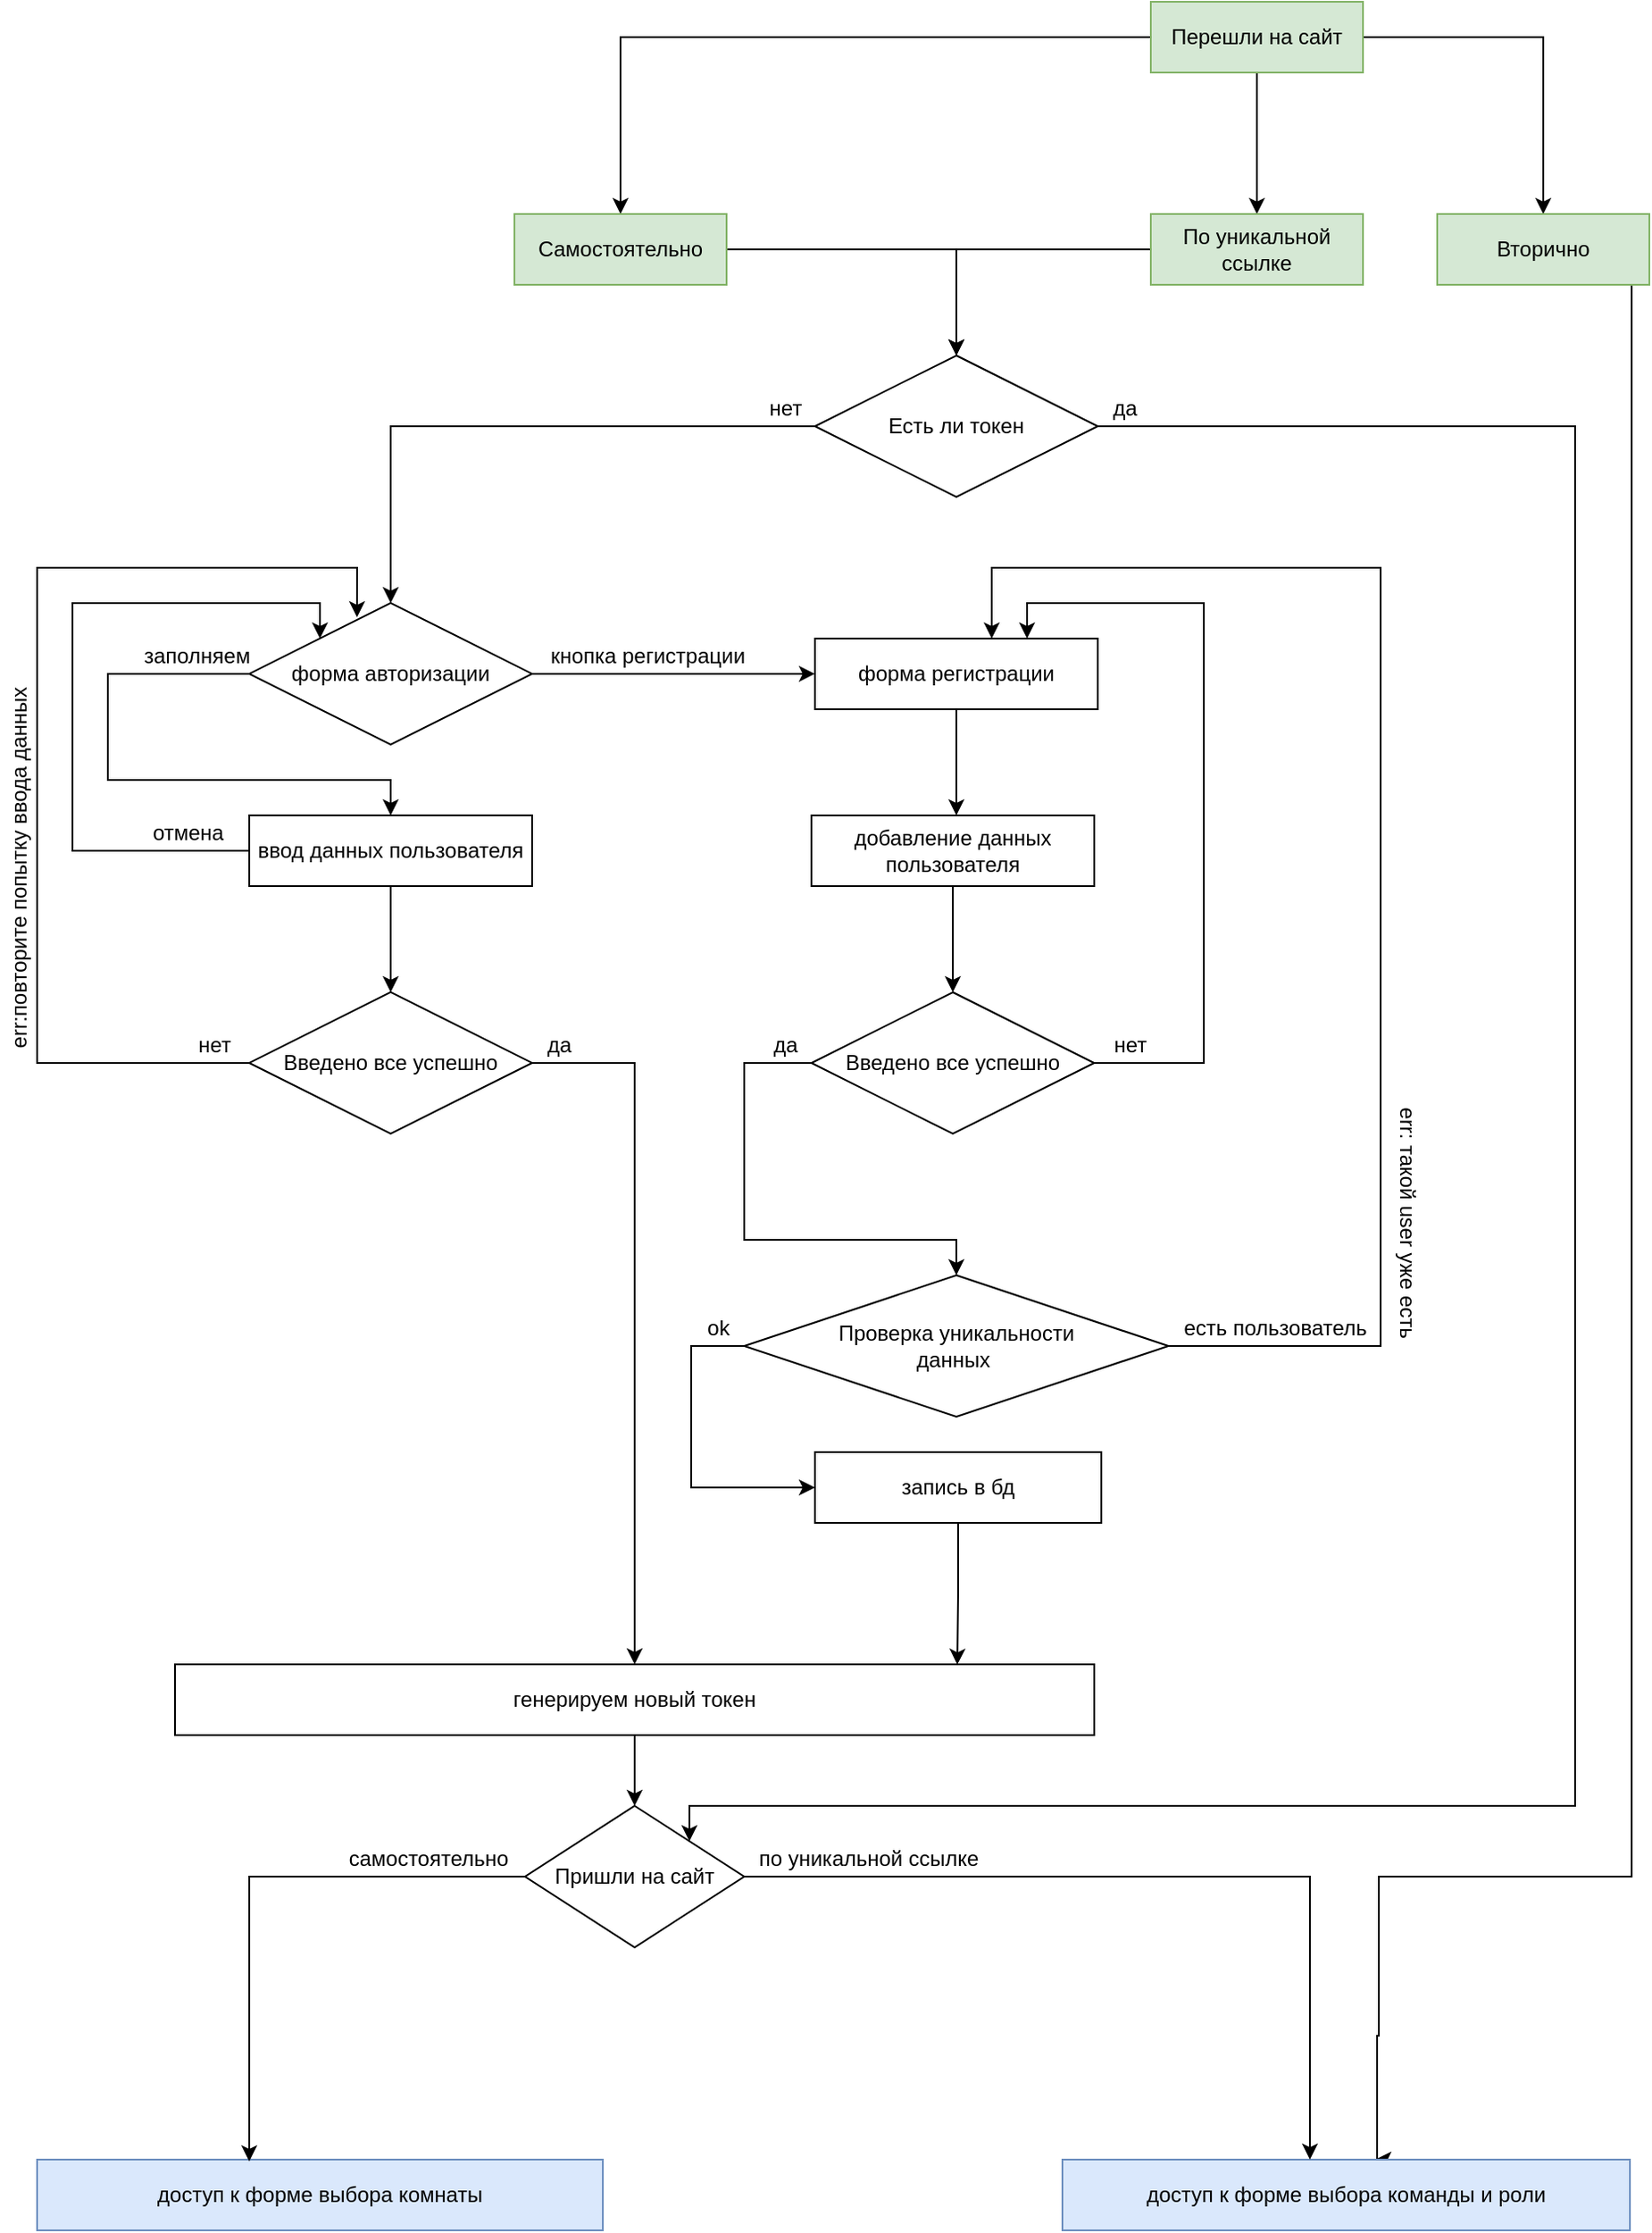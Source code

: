 <mxfile version="14.7.10" type="device"><diagram id="WMXwlDAuEzp5xiW4_SBh" name="Page-1"><mxGraphModel dx="2500" dy="2065" grid="1" gridSize="10" guides="1" tooltips="1" connect="1" arrows="1" fold="1" page="1" pageScale="1" pageWidth="827" pageHeight="1169" math="0" shadow="0"><root><mxCell id="0"/><mxCell id="1" parent="0"/><mxCell id="-7lrNRh9GsRdwLbHITOG-4" style="edgeStyle=orthogonalEdgeStyle;rounded=0;orthogonalLoop=1;jettySize=auto;html=1;entryX=0.5;entryY=0;entryDx=0;entryDy=0;" parent="1" source="-7lrNRh9GsRdwLbHITOG-1" target="-7lrNRh9GsRdwLbHITOG-2" edge="1"><mxGeometry relative="1" as="geometry"/></mxCell><mxCell id="-7lrNRh9GsRdwLbHITOG-5" style="edgeStyle=orthogonalEdgeStyle;rounded=0;orthogonalLoop=1;jettySize=auto;html=1;" parent="1" source="-7lrNRh9GsRdwLbHITOG-1" target="-7lrNRh9GsRdwLbHITOG-3" edge="1"><mxGeometry relative="1" as="geometry"/></mxCell><mxCell id="HugGxxmMxRbLJTRY52Ss-2" style="edgeStyle=orthogonalEdgeStyle;rounded=0;orthogonalLoop=1;jettySize=auto;html=1;entryX=0.5;entryY=0;entryDx=0;entryDy=0;" edge="1" parent="1" source="-7lrNRh9GsRdwLbHITOG-1" target="HugGxxmMxRbLJTRY52Ss-1"><mxGeometry relative="1" as="geometry"/></mxCell><mxCell id="-7lrNRh9GsRdwLbHITOG-1" value="Перешли на сайт" style="rounded=0;whiteSpace=wrap;html=1;fillColor=#d5e8d4;strokeColor=#82b366;" parent="1" vertex="1"><mxGeometry x="590" y="-20" width="120" height="40" as="geometry"/></mxCell><mxCell id="HugGxxmMxRbLJTRY52Ss-4" style="edgeStyle=orthogonalEdgeStyle;rounded=0;orthogonalLoop=1;jettySize=auto;html=1;entryX=0.5;entryY=0;entryDx=0;entryDy=0;" edge="1" parent="1" source="-7lrNRh9GsRdwLbHITOG-2" target="-7lrNRh9GsRdwLbHITOG-23"><mxGeometry relative="1" as="geometry"/></mxCell><mxCell id="-7lrNRh9GsRdwLbHITOG-2" value="Самостоятельно" style="rounded=0;whiteSpace=wrap;html=1;fillColor=#d5e8d4;strokeColor=#82b366;" parent="1" vertex="1"><mxGeometry x="230" y="100" width="120" height="40" as="geometry"/></mxCell><mxCell id="HugGxxmMxRbLJTRY52Ss-7" style="edgeStyle=orthogonalEdgeStyle;rounded=0;orthogonalLoop=1;jettySize=auto;html=1;entryX=0.5;entryY=0;entryDx=0;entryDy=0;" edge="1" parent="1" source="-7lrNRh9GsRdwLbHITOG-3" target="-7lrNRh9GsRdwLbHITOG-23"><mxGeometry relative="1" as="geometry"/></mxCell><mxCell id="-7lrNRh9GsRdwLbHITOG-3" value="По уникальной ссылке" style="rounded=0;whiteSpace=wrap;html=1;fillColor=#d5e8d4;strokeColor=#82b366;" parent="1" vertex="1"><mxGeometry x="590" y="100" width="120" height="40" as="geometry"/></mxCell><mxCell id="-7lrNRh9GsRdwLbHITOG-18" style="edgeStyle=orthogonalEdgeStyle;rounded=0;orthogonalLoop=1;jettySize=auto;html=1;exitX=0;exitY=0.5;exitDx=0;exitDy=0;entryX=0.5;entryY=0;entryDx=0;entryDy=0;" parent="1" source="-7lrNRh9GsRdwLbHITOG-23" edge="1" target="-7lrNRh9GsRdwLbHITOG-29"><mxGeometry relative="1" as="geometry"><mxPoint x="120" y="320" as="targetPoint"/><mxPoint x="360" y="220" as="sourcePoint"/><Array as="points"><mxPoint x="160" y="220"/></Array></mxGeometry></mxCell><mxCell id="-7lrNRh9GsRdwLbHITOG-24" style="edgeStyle=orthogonalEdgeStyle;rounded=0;orthogonalLoop=1;jettySize=auto;html=1;exitX=1;exitY=0.5;exitDx=0;exitDy=0;" parent="1" source="-7lrNRh9GsRdwLbHITOG-29" target="-7lrNRh9GsRdwLbHITOG-21" edge="1"><mxGeometry relative="1" as="geometry"><mxPoint x="200" y="340" as="sourcePoint"/><Array as="points"/></mxGeometry></mxCell><mxCell id="-7lrNRh9GsRdwLbHITOG-70" style="edgeStyle=orthogonalEdgeStyle;rounded=0;orthogonalLoop=1;jettySize=auto;html=1;" parent="1" source="-7lrNRh9GsRdwLbHITOG-21" edge="1"><mxGeometry relative="1" as="geometry"><mxPoint x="480" y="440" as="targetPoint"/></mxGeometry></mxCell><mxCell id="-7lrNRh9GsRdwLbHITOG-21" value="форма регистрации" style="rounded=0;whiteSpace=wrap;html=1;" parent="1" vertex="1"><mxGeometry x="400" y="340" width="160" height="40" as="geometry"/></mxCell><mxCell id="-7lrNRh9GsRdwLbHITOG-27" style="edgeStyle=orthogonalEdgeStyle;rounded=0;orthogonalLoop=1;jettySize=auto;html=1;entryX=0;entryY=0;entryDx=0;entryDy=0;" parent="1" source="-7lrNRh9GsRdwLbHITOG-22" target="-7lrNRh9GsRdwLbHITOG-29" edge="1"><mxGeometry relative="1" as="geometry"><mxPoint x="80" y="339.97" as="targetPoint"/><Array as="points"><mxPoint x="-20" y="459.97"/><mxPoint x="-20" y="319.97"/><mxPoint x="120" y="319.97"/></Array></mxGeometry></mxCell><mxCell id="HugGxxmMxRbLJTRY52Ss-13" style="edgeStyle=orthogonalEdgeStyle;rounded=0;orthogonalLoop=1;jettySize=auto;html=1;entryX=0.5;entryY=0;entryDx=0;entryDy=0;" edge="1" parent="1" source="-7lrNRh9GsRdwLbHITOG-22" target="HugGxxmMxRbLJTRY52Ss-11"><mxGeometry relative="1" as="geometry"/></mxCell><mxCell id="-7lrNRh9GsRdwLbHITOG-22" value="ввод данных пользователя" style="rounded=0;whiteSpace=wrap;html=1;" parent="1" vertex="1"><mxGeometry x="80" y="439.97" width="160" height="40" as="geometry"/></mxCell><mxCell id="HugGxxmMxRbLJTRY52Ss-58" style="edgeStyle=orthogonalEdgeStyle;rounded=0;orthogonalLoop=1;jettySize=auto;html=1;exitX=1;exitY=0.5;exitDx=0;exitDy=0;entryX=1;entryY=0;entryDx=0;entryDy=0;" edge="1" parent="1" source="-7lrNRh9GsRdwLbHITOG-23" target="HugGxxmMxRbLJTRY52Ss-50"><mxGeometry relative="1" as="geometry"><mxPoint x="840" y="940" as="targetPoint"/><Array as="points"><mxPoint x="830" y="220"/><mxPoint x="830" y="1000"/><mxPoint x="329" y="1000"/></Array></mxGeometry></mxCell><mxCell id="-7lrNRh9GsRdwLbHITOG-23" value="Есть ли токен" style="rhombus;whiteSpace=wrap;html=1;" parent="1" vertex="1"><mxGeometry x="400" y="180" width="160" height="80" as="geometry"/></mxCell><mxCell id="-7lrNRh9GsRdwLbHITOG-25" value="кнопка регистрации" style="text;html=1;align=center;verticalAlign=middle;resizable=0;points=[];autosize=1;strokeColor=none;" parent="1" vertex="1"><mxGeometry x="240" y="340" width="130" height="20" as="geometry"/></mxCell><mxCell id="-7lrNRh9GsRdwLbHITOG-26" value="нет" style="text;html=1;align=center;verticalAlign=middle;resizable=0;points=[];autosize=1;strokeColor=none;" parent="1" vertex="1"><mxGeometry x="368" y="200" width="30" height="20" as="geometry"/></mxCell><mxCell id="-7lrNRh9GsRdwLbHITOG-28" value="отмена" style="text;html=1;align=center;verticalAlign=middle;resizable=0;points=[];autosize=1;strokeColor=none;" parent="1" vertex="1"><mxGeometry x="15" y="439.97" width="60" height="20" as="geometry"/></mxCell><mxCell id="-7lrNRh9GsRdwLbHITOG-30" style="edgeStyle=orthogonalEdgeStyle;rounded=0;orthogonalLoop=1;jettySize=auto;html=1;" parent="1" source="-7lrNRh9GsRdwLbHITOG-29" edge="1"><mxGeometry relative="1" as="geometry"><mxPoint x="160" y="439.97" as="targetPoint"/><Array as="points"><mxPoint y="359.97"/><mxPoint y="419.97"/><mxPoint x="160" y="419.97"/><mxPoint x="160" y="439.97"/></Array></mxGeometry></mxCell><mxCell id="-7lrNRh9GsRdwLbHITOG-29" value="форма авторизации" style="rhombus;whiteSpace=wrap;html=1;" parent="1" vertex="1"><mxGeometry x="80" y="319.97" width="160" height="80" as="geometry"/></mxCell><mxCell id="-7lrNRh9GsRdwLbHITOG-31" value="заполняем" style="text;html=1;align=center;verticalAlign=middle;resizable=0;points=[];autosize=1;strokeColor=none;" parent="1" vertex="1"><mxGeometry x="10" y="339.97" width="80" height="20" as="geometry"/></mxCell><mxCell id="HugGxxmMxRbLJTRY52Ss-23" style="edgeStyle=orthogonalEdgeStyle;rounded=0;orthogonalLoop=1;jettySize=auto;html=1;entryX=0.5;entryY=0;entryDx=0;entryDy=0;" edge="1" parent="1" source="-7lrNRh9GsRdwLbHITOG-71" target="HugGxxmMxRbLJTRY52Ss-22"><mxGeometry relative="1" as="geometry"/></mxCell><mxCell id="-7lrNRh9GsRdwLbHITOG-71" value="добавление данных пользователя" style="whiteSpace=wrap;html=1;" parent="1" vertex="1"><mxGeometry x="398" y="440" width="160" height="40" as="geometry"/></mxCell><mxCell id="-7lrNRh9GsRdwLbHITOG-83" value="доступ к форме выбора комнаты" style="whiteSpace=wrap;html=1;fillColor=#dae8fc;strokeColor=#6c8ebf;" parent="1" vertex="1"><mxGeometry x="-40" y="1200" width="320" height="40" as="geometry"/></mxCell><mxCell id="-7lrNRh9GsRdwLbHITOG-108" value="err: такой user уже есть" style="text;html=1;align=center;verticalAlign=middle;resizable=0;points=[];autosize=1;strokeColor=none;rotation=90;" parent="1" vertex="1"><mxGeometry x="660" y="660" width="150" height="20" as="geometry"/></mxCell><mxCell id="-7lrNRh9GsRdwLbHITOG-109" value="err:повторите попытку ввода данных" style="text;html=1;align=center;verticalAlign=middle;resizable=0;points=[];autosize=1;strokeColor=none;rotation=270;" parent="1" vertex="1"><mxGeometry x="-160" y="460" width="220" height="20" as="geometry"/></mxCell><mxCell id="HugGxxmMxRbLJTRY52Ss-6" style="edgeStyle=orthogonalEdgeStyle;rounded=0;orthogonalLoop=1;jettySize=auto;html=1;" edge="1" parent="1" source="HugGxxmMxRbLJTRY52Ss-1"><mxGeometry relative="1" as="geometry"><mxPoint x="717" y="1200" as="targetPoint"/><Array as="points"><mxPoint x="862" y="1040"/><mxPoint x="719" y="1040"/><mxPoint x="719" y="1130"/><mxPoint x="718" y="1196"/></Array></mxGeometry></mxCell><mxCell id="HugGxxmMxRbLJTRY52Ss-1" value="Вторично" style="rounded=0;whiteSpace=wrap;html=1;fillColor=#d5e8d4;strokeColor=#82b366;" vertex="1" parent="1"><mxGeometry x="752" y="100" width="120" height="40" as="geometry"/></mxCell><mxCell id="HugGxxmMxRbLJTRY52Ss-14" style="edgeStyle=orthogonalEdgeStyle;rounded=0;orthogonalLoop=1;jettySize=auto;html=1;entryX=0.381;entryY=0.1;entryDx=0;entryDy=0;entryPerimeter=0;exitX=0;exitY=0.5;exitDx=0;exitDy=0;" edge="1" parent="1" source="HugGxxmMxRbLJTRY52Ss-11" target="-7lrNRh9GsRdwLbHITOG-29"><mxGeometry relative="1" as="geometry"><Array as="points"><mxPoint x="-40" y="580"/><mxPoint x="-40" y="300"/><mxPoint x="141" y="300"/></Array></mxGeometry></mxCell><mxCell id="HugGxxmMxRbLJTRY52Ss-45" style="edgeStyle=orthogonalEdgeStyle;rounded=0;orthogonalLoop=1;jettySize=auto;html=1;exitX=1;exitY=0.5;exitDx=0;exitDy=0;" edge="1" parent="1" source="HugGxxmMxRbLJTRY52Ss-11" target="HugGxxmMxRbLJTRY52Ss-38"><mxGeometry relative="1" as="geometry"><Array as="points"><mxPoint x="298" y="580"/></Array></mxGeometry></mxCell><mxCell id="HugGxxmMxRbLJTRY52Ss-11" value="Введено все успешно" style="rhombus;whiteSpace=wrap;html=1;" vertex="1" parent="1"><mxGeometry x="80" y="539.97" width="160" height="80" as="geometry"/></mxCell><mxCell id="HugGxxmMxRbLJTRY52Ss-15" value="нет" style="text;html=1;align=center;verticalAlign=middle;resizable=0;points=[];autosize=1;strokeColor=none;" vertex="1" parent="1"><mxGeometry x="45" y="559.97" width="30" height="20" as="geometry"/></mxCell><mxCell id="HugGxxmMxRbLJTRY52Ss-21" value="да" style="text;html=1;align=center;verticalAlign=middle;resizable=0;points=[];autosize=1;strokeColor=none;" vertex="1" parent="1"><mxGeometry x="368" y="560" width="30" height="20" as="geometry"/></mxCell><mxCell id="HugGxxmMxRbLJTRY52Ss-24" style="edgeStyle=orthogonalEdgeStyle;rounded=0;orthogonalLoop=1;jettySize=auto;html=1;entryX=0.75;entryY=0;entryDx=0;entryDy=0;" edge="1" parent="1" source="HugGxxmMxRbLJTRY52Ss-22" target="-7lrNRh9GsRdwLbHITOG-21"><mxGeometry relative="1" as="geometry"><mxPoint x="690" y="500" as="targetPoint"/><Array as="points"><mxPoint x="620" y="580"/><mxPoint x="620" y="320"/><mxPoint x="520" y="320"/></Array></mxGeometry></mxCell><mxCell id="HugGxxmMxRbLJTRY52Ss-27" style="edgeStyle=orthogonalEdgeStyle;rounded=0;orthogonalLoop=1;jettySize=auto;html=1;entryX=0.5;entryY=0;entryDx=0;entryDy=0;" edge="1" parent="1" source="HugGxxmMxRbLJTRY52Ss-22" target="HugGxxmMxRbLJTRY52Ss-28"><mxGeometry relative="1" as="geometry"><mxPoint x="390" y="660" as="targetPoint"/><Array as="points"><mxPoint x="360" y="580"/><mxPoint x="360" y="680"/><mxPoint x="480" y="680"/></Array></mxGeometry></mxCell><mxCell id="HugGxxmMxRbLJTRY52Ss-22" value="Введено все успешно" style="rhombus;whiteSpace=wrap;html=1;" vertex="1" parent="1"><mxGeometry x="398" y="540" width="160" height="80" as="geometry"/></mxCell><mxCell id="HugGxxmMxRbLJTRY52Ss-25" value="нет" style="text;html=1;align=center;verticalAlign=middle;resizable=0;points=[];autosize=1;strokeColor=none;" vertex="1" parent="1"><mxGeometry x="563" y="560" width="30" height="20" as="geometry"/></mxCell><mxCell id="HugGxxmMxRbLJTRY52Ss-26" value="да" style="text;html=1;align=center;verticalAlign=middle;resizable=0;points=[];autosize=1;strokeColor=none;" vertex="1" parent="1"><mxGeometry x="240" y="559.97" width="30" height="20" as="geometry"/></mxCell><mxCell id="HugGxxmMxRbLJTRY52Ss-29" style="edgeStyle=orthogonalEdgeStyle;rounded=0;orthogonalLoop=1;jettySize=auto;html=1;" edge="1" parent="1" source="HugGxxmMxRbLJTRY52Ss-28"><mxGeometry relative="1" as="geometry"><mxPoint x="500" y="340" as="targetPoint"/><Array as="points"><mxPoint x="720" y="740"/><mxPoint x="720" y="300"/><mxPoint x="500" y="300"/></Array></mxGeometry></mxCell><mxCell id="HugGxxmMxRbLJTRY52Ss-42" style="edgeStyle=orthogonalEdgeStyle;rounded=0;orthogonalLoop=1;jettySize=auto;html=1;entryX=0;entryY=0.5;entryDx=0;entryDy=0;" edge="1" parent="1" source="HugGxxmMxRbLJTRY52Ss-28" target="HugGxxmMxRbLJTRY52Ss-33"><mxGeometry relative="1" as="geometry"><Array as="points"><mxPoint x="330" y="740"/><mxPoint x="330" y="820"/></Array></mxGeometry></mxCell><mxCell id="HugGxxmMxRbLJTRY52Ss-28" value="Проверка уникальности &lt;br&gt;данных&amp;nbsp;" style="rhombus;whiteSpace=wrap;html=1;" vertex="1" parent="1"><mxGeometry x="360" y="700" width="240" height="80" as="geometry"/></mxCell><mxCell id="HugGxxmMxRbLJTRY52Ss-30" value="есть пользователь" style="text;html=1;align=center;verticalAlign=middle;resizable=0;points=[];autosize=1;strokeColor=none;" vertex="1" parent="1"><mxGeometry x="600" y="720" width="120" height="20" as="geometry"/></mxCell><mxCell id="HugGxxmMxRbLJTRY52Ss-32" value="ok" style="text;html=1;align=center;verticalAlign=middle;resizable=0;points=[];autosize=1;strokeColor=none;" vertex="1" parent="1"><mxGeometry x="330" y="720" width="30" height="20" as="geometry"/></mxCell><mxCell id="HugGxxmMxRbLJTRY52Ss-48" style="edgeStyle=orthogonalEdgeStyle;rounded=0;orthogonalLoop=1;jettySize=auto;html=1;entryX=0.851;entryY=0.004;entryDx=0;entryDy=0;entryPerimeter=0;" edge="1" parent="1" source="HugGxxmMxRbLJTRY52Ss-33" target="HugGxxmMxRbLJTRY52Ss-38"><mxGeometry relative="1" as="geometry"/></mxCell><mxCell id="HugGxxmMxRbLJTRY52Ss-33" value="запись в бд" style="rounded=0;whiteSpace=wrap;html=1;" vertex="1" parent="1"><mxGeometry x="400" y="800" width="162" height="40" as="geometry"/></mxCell><mxCell id="HugGxxmMxRbLJTRY52Ss-35" value="доступ к форме выбора команды и роли" style="rounded=0;whiteSpace=wrap;html=1;fillColor=#dae8fc;strokeColor=#6c8ebf;" vertex="1" parent="1"><mxGeometry x="540" y="1200" width="321" height="40" as="geometry"/></mxCell><mxCell id="HugGxxmMxRbLJTRY52Ss-37" value="да" style="text;html=1;align=center;verticalAlign=middle;resizable=0;points=[];autosize=1;strokeColor=none;" vertex="1" parent="1"><mxGeometry x="560" y="200" width="30" height="20" as="geometry"/></mxCell><mxCell id="HugGxxmMxRbLJTRY52Ss-49" style="edgeStyle=orthogonalEdgeStyle;rounded=0;orthogonalLoop=1;jettySize=auto;html=1;" edge="1" parent="1" source="HugGxxmMxRbLJTRY52Ss-38"><mxGeometry relative="1" as="geometry"><mxPoint x="298.0" y="1000" as="targetPoint"/></mxGeometry></mxCell><mxCell id="HugGxxmMxRbLJTRY52Ss-38" value="генерируем новый токен" style="whiteSpace=wrap;html=1;" vertex="1" parent="1"><mxGeometry x="38" y="920" width="520" height="40" as="geometry"/></mxCell><mxCell id="HugGxxmMxRbLJTRY52Ss-52" style="edgeStyle=orthogonalEdgeStyle;rounded=0;orthogonalLoop=1;jettySize=auto;html=1;" edge="1" parent="1" source="HugGxxmMxRbLJTRY52Ss-50"><mxGeometry relative="1" as="geometry"><mxPoint x="680" y="1200" as="targetPoint"/><Array as="points"><mxPoint x="680" y="1040"/><mxPoint x="680" y="1200"/></Array></mxGeometry></mxCell><mxCell id="HugGxxmMxRbLJTRY52Ss-55" style="edgeStyle=orthogonalEdgeStyle;rounded=0;orthogonalLoop=1;jettySize=auto;html=1;" edge="1" parent="1" source="HugGxxmMxRbLJTRY52Ss-50"><mxGeometry relative="1" as="geometry"><mxPoint x="80" y="1201" as="targetPoint"/><Array as="points"><mxPoint x="80" y="1040"/><mxPoint x="80" y="1201"/></Array></mxGeometry></mxCell><mxCell id="HugGxxmMxRbLJTRY52Ss-50" value="Пришли на сайт" style="rhombus;whiteSpace=wrap;html=1;" vertex="1" parent="1"><mxGeometry x="236" y="1000" width="124" height="80" as="geometry"/></mxCell><mxCell id="HugGxxmMxRbLJTRY52Ss-53" value="самостоятельно" style="text;html=1;align=center;verticalAlign=middle;resizable=0;points=[];autosize=1;strokeColor=none;" vertex="1" parent="1"><mxGeometry x="126" y="1020" width="110" height="20" as="geometry"/></mxCell><mxCell id="HugGxxmMxRbLJTRY52Ss-54" value="по уникальной ссылке" style="text;html=1;align=center;verticalAlign=middle;resizable=0;points=[];autosize=1;strokeColor=none;" vertex="1" parent="1"><mxGeometry x="360" y="1020" width="140" height="20" as="geometry"/></mxCell></root></mxGraphModel></diagram></mxfile>